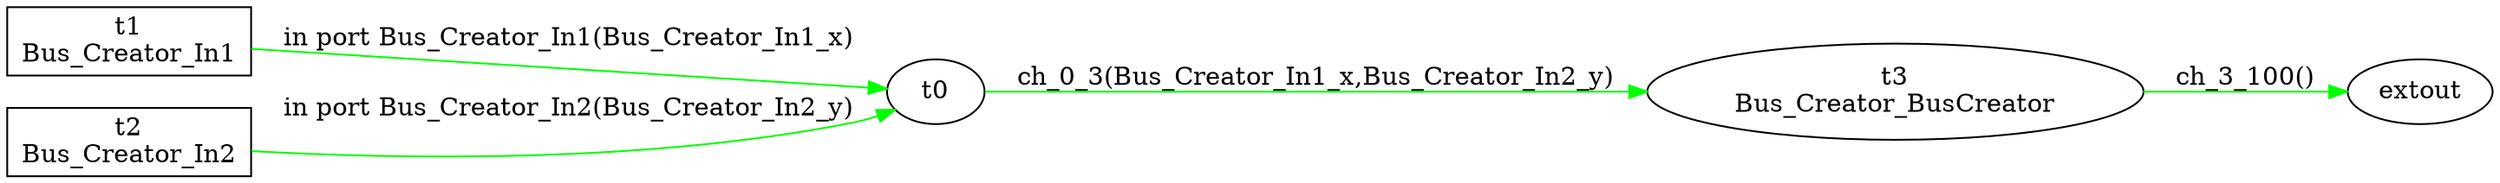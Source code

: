 digraph csp {
	graph [rankdir=LR];
	Bus_Creator_BusCreator	 [label="t3\nBus_Creator_BusCreator"];
	t0 -> Bus_Creator_BusCreator	 [color=green,
		label="ch_0_3(Bus_Creator_In1_x,Bus_Creator_In2_y)"];
	extout	 [label=extout];
	Bus_Creator_In1	 [label="t1\nBus_Creator_In1",
		shape=box];
	Bus_Creator_In1 -> t0	 [color=green,
		label="in port Bus_Creator_In1(Bus_Creator_In1_x)"];
	Bus_Creator_In2	 [label="t2\nBus_Creator_In2",
		shape=box];
	Bus_Creator_In2 -> t0	 [color=green,
		label="in port Bus_Creator_In2(Bus_Creator_In2_y)"];
	Bus_Creator_BusCreator -> extout	 [color=green,
		label="ch_3_100()"];
}

